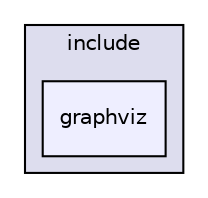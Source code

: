 digraph "graphviz-2.38/release/include/graphviz" {
  bgcolor=transparent;
  compound=true
  node [ fontsize="10", fontname="Helvetica"];
  edge [ labelfontsize="10", labelfontname="Helvetica"];
  subgraph clusterdir_70cb9fbc9f166e19f493e79ef1d21b15 {
    graph [ bgcolor="#ddddee", pencolor="black", label="include" fontname="Helvetica", fontsize="10", URL="dir_70cb9fbc9f166e19f493e79ef1d21b15.html"]
  dir_153454fa69e6cefff7d35555866d54c4 [shape=box, label="graphviz", style="filled", fillcolor="#eeeeff", pencolor="black", URL="dir_153454fa69e6cefff7d35555866d54c4.html"];
  }
}
